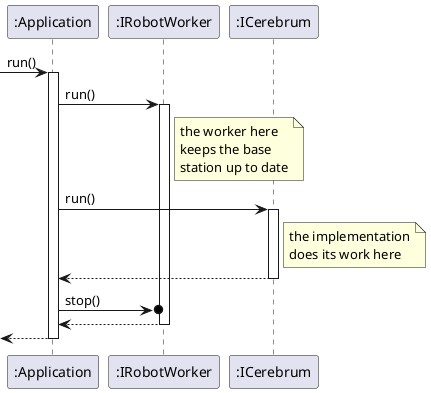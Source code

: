 @startuml

participant ":Application" as app
participant ":IRobotWorker" as worker
participant ":ICerebrum" as cerebrum

[-> app: run()
activate app
app -> worker ++ : run()
note right of worker
    the worker here
    keeps the base
    station up to date
end note
app -> cerebrum ++ : run()
note right of cerebrum
    the implementation
    does its work here
end note
return
app ->o worker: stop()
return
[<-- app
deactivate app

@enduml